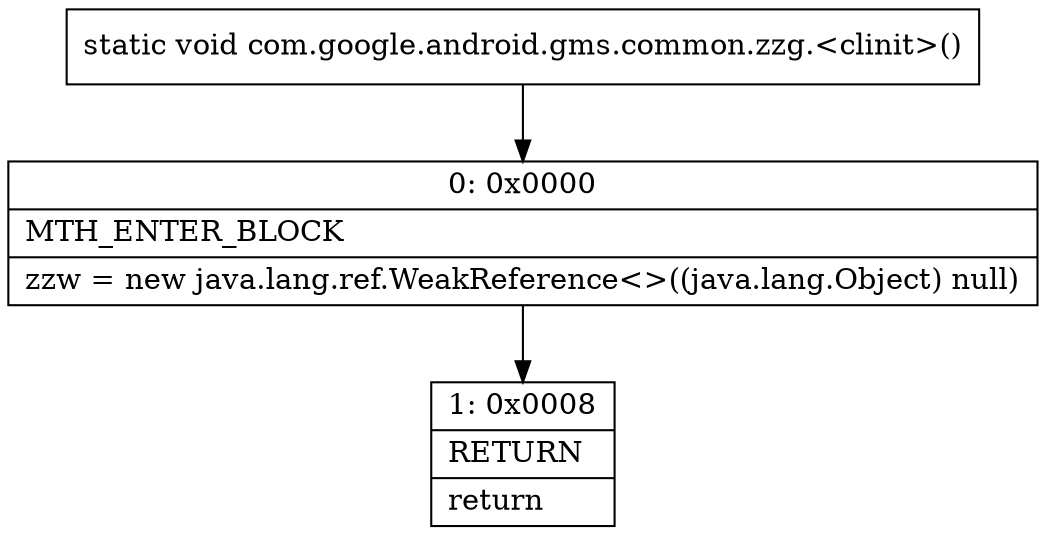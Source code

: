 digraph "CFG forcom.google.android.gms.common.zzg.\<clinit\>()V" {
Node_0 [shape=record,label="{0\:\ 0x0000|MTH_ENTER_BLOCK\l|zzw = new java.lang.ref.WeakReference\<\>((java.lang.Object) null)\l}"];
Node_1 [shape=record,label="{1\:\ 0x0008|RETURN\l|return\l}"];
MethodNode[shape=record,label="{static void com.google.android.gms.common.zzg.\<clinit\>() }"];
MethodNode -> Node_0;
Node_0 -> Node_1;
}

